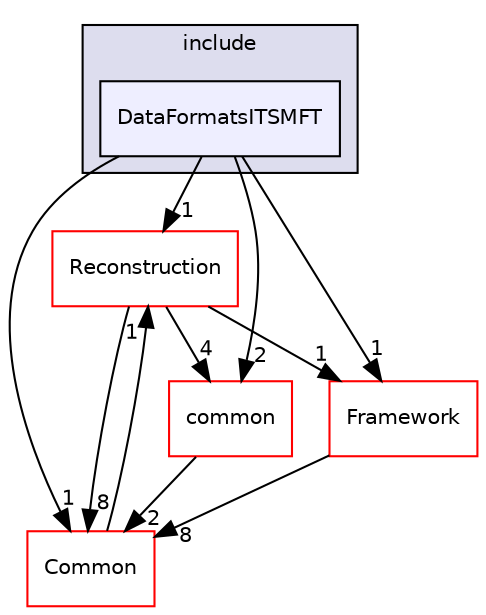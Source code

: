 digraph "/home/travis/build/AliceO2Group/AliceO2/DataFormats/Detectors/ITSMFT/common/include/DataFormatsITSMFT" {
  bgcolor=transparent;
  compound=true
  node [ fontsize="10", fontname="Helvetica"];
  edge [ labelfontsize="10", labelfontname="Helvetica"];
  subgraph clusterdir_90228e13d7e50ca0627558c8e3e745e2 {
    graph [ bgcolor="#ddddee", pencolor="black", label="include" fontname="Helvetica", fontsize="10", URL="dir_90228e13d7e50ca0627558c8e3e745e2.html"]
  dir_574ab9c39fd630a65444236d42c800d1 [shape=box, label="DataFormatsITSMFT", style="filled", fillcolor="#eeeeff", pencolor="black", URL="dir_574ab9c39fd630a65444236d42c800d1.html"];
  }
  dir_d269712cc31e133b892a3b3f6424741a [shape=box label="Reconstruction" color="red" URL="dir_d269712cc31e133b892a3b3f6424741a.html"];
  dir_4ab6b4cc6a7edbff49100e9123df213f [shape=box label="Common" color="red" URL="dir_4ab6b4cc6a7edbff49100e9123df213f.html"];
  dir_7924ba4398ae4560cd37376e44666c6d [shape=box label="common" color="red" URL="dir_7924ba4398ae4560cd37376e44666c6d.html"];
  dir_bcbb2cf9a3d3d83e5515c82071a07177 [shape=box label="Framework" color="red" URL="dir_bcbb2cf9a3d3d83e5515c82071a07177.html"];
  dir_d269712cc31e133b892a3b3f6424741a->dir_4ab6b4cc6a7edbff49100e9123df213f [headlabel="8", labeldistance=1.5 headhref="dir_000211_000018.html"];
  dir_d269712cc31e133b892a3b3f6424741a->dir_7924ba4398ae4560cd37376e44666c6d [headlabel="4", labeldistance=1.5 headhref="dir_000211_000061.html"];
  dir_d269712cc31e133b892a3b3f6424741a->dir_bcbb2cf9a3d3d83e5515c82071a07177 [headlabel="1", labeldistance=1.5 headhref="dir_000211_000036.html"];
  dir_4ab6b4cc6a7edbff49100e9123df213f->dir_d269712cc31e133b892a3b3f6424741a [headlabel="1", labeldistance=1.5 headhref="dir_000018_000211.html"];
  dir_574ab9c39fd630a65444236d42c800d1->dir_d269712cc31e133b892a3b3f6424741a [headlabel="1", labeldistance=1.5 headhref="dir_000091_000211.html"];
  dir_574ab9c39fd630a65444236d42c800d1->dir_4ab6b4cc6a7edbff49100e9123df213f [headlabel="1", labeldistance=1.5 headhref="dir_000091_000018.html"];
  dir_574ab9c39fd630a65444236d42c800d1->dir_7924ba4398ae4560cd37376e44666c6d [headlabel="2", labeldistance=1.5 headhref="dir_000091_000061.html"];
  dir_574ab9c39fd630a65444236d42c800d1->dir_bcbb2cf9a3d3d83e5515c82071a07177 [headlabel="1", labeldistance=1.5 headhref="dir_000091_000036.html"];
  dir_7924ba4398ae4560cd37376e44666c6d->dir_4ab6b4cc6a7edbff49100e9123df213f [headlabel="2", labeldistance=1.5 headhref="dir_000061_000018.html"];
  dir_bcbb2cf9a3d3d83e5515c82071a07177->dir_4ab6b4cc6a7edbff49100e9123df213f [headlabel="8", labeldistance=1.5 headhref="dir_000036_000018.html"];
}
